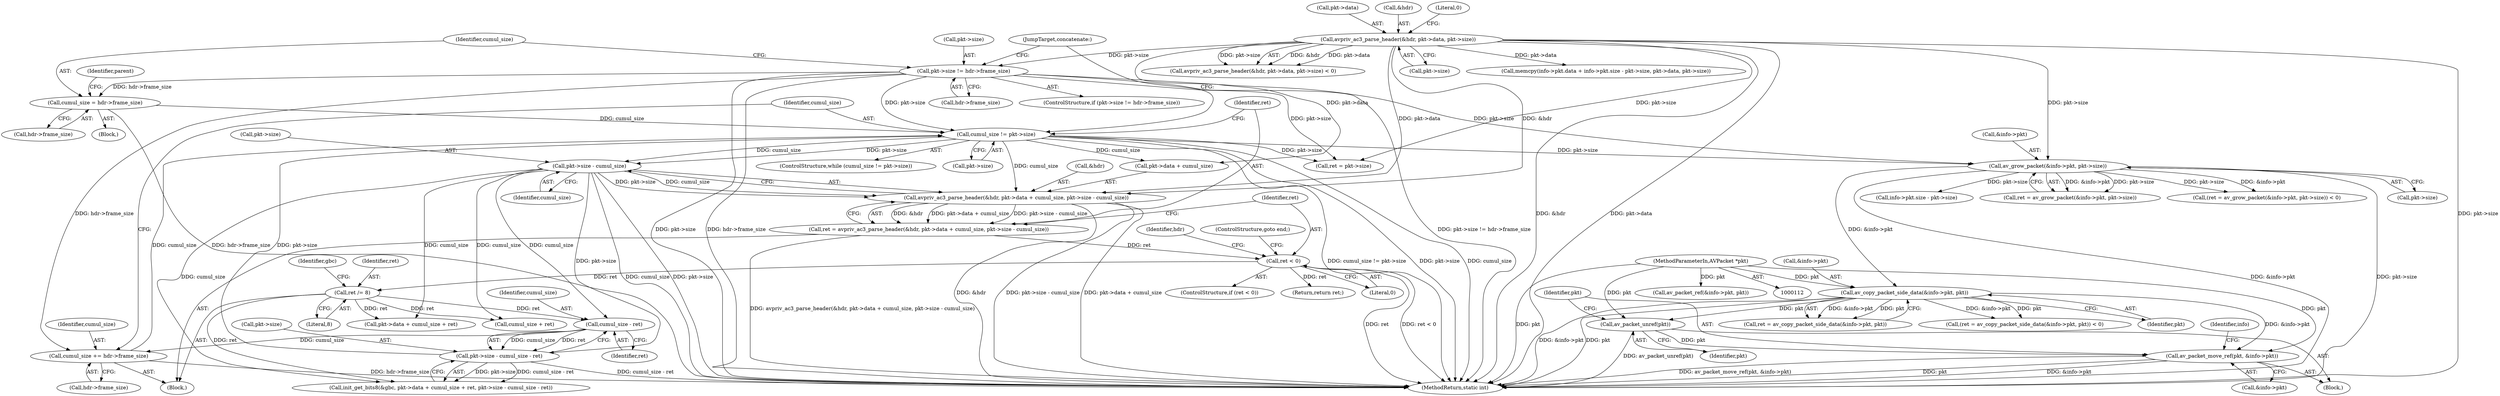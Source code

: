 digraph "0_FFmpeg_95556e27e2c1d56d9e18f5db34d6f756f3011148@API" {
"1000662" [label="(Call,av_packet_move_ref(pkt, &info->pkt))"];
"1000660" [label="(Call,av_packet_unref(pkt))"];
"1000645" [label="(Call,av_copy_packet_side_data(&info->pkt, pkt))"];
"1000595" [label="(Call,av_grow_packet(&info->pkt, pkt->size))"];
"1000149" [label="(Call,avpriv_ac3_parse_header(&hdr, pkt->data, pkt->size))"];
"1000398" [label="(Call,cumul_size != pkt->size)"];
"1000530" [label="(Call,cumul_size += hdr->frame_size)"];
"1000377" [label="(Call,pkt->size != hdr->frame_size)"];
"1000463" [label="(Call,cumul_size - ret)"];
"1000416" [label="(Call,pkt->size - cumul_size)"];
"1000446" [label="(Call,ret /= 8)"];
"1000422" [label="(Call,ret < 0)"];
"1000406" [label="(Call,ret = avpriv_ac3_parse_header(&hdr, pkt->data + cumul_size, pkt->size - cumul_size))"];
"1000408" [label="(Call,avpriv_ac3_parse_header(&hdr, pkt->data + cumul_size, pkt->size - cumul_size))"];
"1000386" [label="(Call,cumul_size = hdr->frame_size)"];
"1000459" [label="(Call,pkt->size - cumul_size - ret)"];
"1000114" [label="(MethodParameterIn,AVPacket *pkt)"];
"1000661" [label="(Identifier,pkt)"];
"1000459" [label="(Call,pkt->size - cumul_size - ret)"];
"1000464" [label="(Identifier,cumul_size)"];
"1000399" [label="(Identifier,cumul_size)"];
"1000670" [label="(Identifier,info)"];
"1000600" [label="(Call,pkt->size)"];
"1000592" [label="(Call,(ret = av_grow_packet(&info->pkt, pkt->size)) < 0)"];
"1000148" [label="(Call,avpriv_ac3_parse_header(&hdr, pkt->data, pkt->size) < 0)"];
"1000448" [label="(Literal,8)"];
"1000447" [label="(Identifier,ret)"];
"1000650" [label="(Identifier,pkt)"];
"1000429" [label="(Identifier,hdr)"];
"1000451" [label="(Identifier,gbc)"];
"1000664" [label="(Call,&info->pkt)"];
"1000416" [label="(Call,pkt->size - cumul_size)"];
"1000387" [label="(Identifier,cumul_size)"];
"1000149" [label="(Call,avpriv_ac3_parse_header(&hdr, pkt->data, pkt->size))"];
"1000446" [label="(Call,ret /= 8)"];
"1000155" [label="(Call,pkt->size)"];
"1000605" [label="(Call,memcpy(info->pkt.data + info->pkt.size - pkt->size, pkt->data, pkt->size))"];
"1000465" [label="(Identifier,ret)"];
"1000681" [label="(Return,return ret;)"];
"1000593" [label="(Call,ret = av_grow_packet(&info->pkt, pkt->size))"];
"1000409" [label="(Call,&hdr)"];
"1000422" [label="(Call,ret < 0)"];
"1000612" [label="(Call,info->pkt.size - pkt->size)"];
"1000398" [label="(Call,cumul_size != pkt->size)"];
"1000397" [label="(ControlStructure,while (cumul_size != pkt->size))"];
"1000152" [label="(Call,pkt->data)"];
"1000463" [label="(Call,cumul_size - ret)"];
"1000406" [label="(Call,ret = avpriv_ac3_parse_header(&hdr, pkt->data + cumul_size, pkt->size - cumul_size))"];
"1000408" [label="(Call,avpriv_ac3_parse_header(&hdr, pkt->data + cumul_size, pkt->size - cumul_size))"];
"1000663" [label="(Identifier,pkt)"];
"1000377" [label="(Call,pkt->size != hdr->frame_size)"];
"1000411" [label="(Call,pkt->data + cumul_size)"];
"1000452" [label="(Call,pkt->data + cumul_size + ret)"];
"1000590" [label="(Block,)"];
"1000642" [label="(Call,(ret = av_copy_packet_side_data(&info->pkt, pkt)) < 0)"];
"1000595" [label="(Call,av_grow_packet(&info->pkt, pkt->size))"];
"1000546" [label="(Call,ret = pkt->size)"];
"1000378" [label="(Call,pkt->size)"];
"1000535" [label="(JumpTarget,concatenate:)"];
"1000423" [label="(Identifier,ret)"];
"1000646" [label="(Call,&info->pkt)"];
"1000388" [label="(Call,hdr->frame_size)"];
"1000425" [label="(ControlStructure,goto end;)"];
"1000574" [label="(Call,av_packet_ref(&info->pkt, pkt))"];
"1000596" [label="(Call,&info->pkt)"];
"1000150" [label="(Call,&hdr)"];
"1000449" [label="(Call,init_get_bits8(&gbc, pkt->data + cumul_size + ret, pkt->size - cumul_size - ret))"];
"1000424" [label="(Literal,0)"];
"1000530" [label="(Call,cumul_size += hdr->frame_size)"];
"1000386" [label="(Call,cumul_size = hdr->frame_size)"];
"1000381" [label="(Call,hdr->frame_size)"];
"1000643" [label="(Call,ret = av_copy_packet_side_data(&info->pkt, pkt))"];
"1000384" [label="(Block,)"];
"1000460" [label="(Call,pkt->size)"];
"1000456" [label="(Call,cumul_size + ret)"];
"1000114" [label="(MethodParameterIn,AVPacket *pkt)"];
"1000420" [label="(Identifier,cumul_size)"];
"1000393" [label="(Identifier,parent)"];
"1000407" [label="(Identifier,ret)"];
"1000400" [label="(Call,pkt->size)"];
"1000645" [label="(Call,av_copy_packet_side_data(&info->pkt, pkt))"];
"1000158" [label="(Literal,0)"];
"1000376" [label="(ControlStructure,if (pkt->size != hdr->frame_size))"];
"1000662" [label="(Call,av_packet_move_ref(pkt, &info->pkt))"];
"1000417" [label="(Call,pkt->size)"];
"1000660" [label="(Call,av_packet_unref(pkt))"];
"1000683" [label="(MethodReturn,static int)"];
"1000421" [label="(ControlStructure,if (ret < 0))"];
"1000532" [label="(Call,hdr->frame_size)"];
"1000403" [label="(Block,)"];
"1000531" [label="(Identifier,cumul_size)"];
"1000662" -> "1000590"  [label="AST: "];
"1000662" -> "1000664"  [label="CFG: "];
"1000663" -> "1000662"  [label="AST: "];
"1000664" -> "1000662"  [label="AST: "];
"1000670" -> "1000662"  [label="CFG: "];
"1000662" -> "1000683"  [label="DDG: pkt"];
"1000662" -> "1000683"  [label="DDG: &info->pkt"];
"1000662" -> "1000683"  [label="DDG: av_packet_move_ref(pkt, &info->pkt)"];
"1000660" -> "1000662"  [label="DDG: pkt"];
"1000114" -> "1000662"  [label="DDG: pkt"];
"1000645" -> "1000662"  [label="DDG: &info->pkt"];
"1000660" -> "1000590"  [label="AST: "];
"1000660" -> "1000661"  [label="CFG: "];
"1000661" -> "1000660"  [label="AST: "];
"1000663" -> "1000660"  [label="CFG: "];
"1000660" -> "1000683"  [label="DDG: av_packet_unref(pkt)"];
"1000645" -> "1000660"  [label="DDG: pkt"];
"1000114" -> "1000660"  [label="DDG: pkt"];
"1000645" -> "1000643"  [label="AST: "];
"1000645" -> "1000650"  [label="CFG: "];
"1000646" -> "1000645"  [label="AST: "];
"1000650" -> "1000645"  [label="AST: "];
"1000643" -> "1000645"  [label="CFG: "];
"1000645" -> "1000683"  [label="DDG: pkt"];
"1000645" -> "1000683"  [label="DDG: &info->pkt"];
"1000645" -> "1000642"  [label="DDG: &info->pkt"];
"1000645" -> "1000642"  [label="DDG: pkt"];
"1000645" -> "1000643"  [label="DDG: &info->pkt"];
"1000645" -> "1000643"  [label="DDG: pkt"];
"1000595" -> "1000645"  [label="DDG: &info->pkt"];
"1000114" -> "1000645"  [label="DDG: pkt"];
"1000595" -> "1000593"  [label="AST: "];
"1000595" -> "1000600"  [label="CFG: "];
"1000596" -> "1000595"  [label="AST: "];
"1000600" -> "1000595"  [label="AST: "];
"1000593" -> "1000595"  [label="CFG: "];
"1000595" -> "1000683"  [label="DDG: pkt->size"];
"1000595" -> "1000683"  [label="DDG: &info->pkt"];
"1000595" -> "1000592"  [label="DDG: &info->pkt"];
"1000595" -> "1000592"  [label="DDG: pkt->size"];
"1000595" -> "1000593"  [label="DDG: &info->pkt"];
"1000595" -> "1000593"  [label="DDG: pkt->size"];
"1000149" -> "1000595"  [label="DDG: pkt->size"];
"1000398" -> "1000595"  [label="DDG: pkt->size"];
"1000377" -> "1000595"  [label="DDG: pkt->size"];
"1000595" -> "1000612"  [label="DDG: pkt->size"];
"1000149" -> "1000148"  [label="AST: "];
"1000149" -> "1000155"  [label="CFG: "];
"1000150" -> "1000149"  [label="AST: "];
"1000152" -> "1000149"  [label="AST: "];
"1000155" -> "1000149"  [label="AST: "];
"1000158" -> "1000149"  [label="CFG: "];
"1000149" -> "1000683"  [label="DDG: pkt->data"];
"1000149" -> "1000683"  [label="DDG: pkt->size"];
"1000149" -> "1000683"  [label="DDG: &hdr"];
"1000149" -> "1000148"  [label="DDG: &hdr"];
"1000149" -> "1000148"  [label="DDG: pkt->data"];
"1000149" -> "1000148"  [label="DDG: pkt->size"];
"1000149" -> "1000377"  [label="DDG: pkt->size"];
"1000149" -> "1000408"  [label="DDG: &hdr"];
"1000149" -> "1000408"  [label="DDG: pkt->data"];
"1000149" -> "1000411"  [label="DDG: pkt->data"];
"1000149" -> "1000546"  [label="DDG: pkt->size"];
"1000149" -> "1000605"  [label="DDG: pkt->data"];
"1000398" -> "1000397"  [label="AST: "];
"1000398" -> "1000400"  [label="CFG: "];
"1000399" -> "1000398"  [label="AST: "];
"1000400" -> "1000398"  [label="AST: "];
"1000407" -> "1000398"  [label="CFG: "];
"1000535" -> "1000398"  [label="CFG: "];
"1000398" -> "1000683"  [label="DDG: cumul_size != pkt->size"];
"1000398" -> "1000683"  [label="DDG: pkt->size"];
"1000398" -> "1000683"  [label="DDG: cumul_size"];
"1000530" -> "1000398"  [label="DDG: cumul_size"];
"1000386" -> "1000398"  [label="DDG: cumul_size"];
"1000459" -> "1000398"  [label="DDG: pkt->size"];
"1000377" -> "1000398"  [label="DDG: pkt->size"];
"1000398" -> "1000408"  [label="DDG: cumul_size"];
"1000398" -> "1000411"  [label="DDG: cumul_size"];
"1000398" -> "1000416"  [label="DDG: pkt->size"];
"1000398" -> "1000416"  [label="DDG: cumul_size"];
"1000398" -> "1000546"  [label="DDG: pkt->size"];
"1000530" -> "1000403"  [label="AST: "];
"1000530" -> "1000532"  [label="CFG: "];
"1000531" -> "1000530"  [label="AST: "];
"1000532" -> "1000530"  [label="AST: "];
"1000399" -> "1000530"  [label="CFG: "];
"1000530" -> "1000683"  [label="DDG: hdr->frame_size"];
"1000377" -> "1000530"  [label="DDG: hdr->frame_size"];
"1000463" -> "1000530"  [label="DDG: cumul_size"];
"1000377" -> "1000376"  [label="AST: "];
"1000377" -> "1000381"  [label="CFG: "];
"1000378" -> "1000377"  [label="AST: "];
"1000381" -> "1000377"  [label="AST: "];
"1000387" -> "1000377"  [label="CFG: "];
"1000535" -> "1000377"  [label="CFG: "];
"1000377" -> "1000683"  [label="DDG: pkt->size != hdr->frame_size"];
"1000377" -> "1000683"  [label="DDG: pkt->size"];
"1000377" -> "1000683"  [label="DDG: hdr->frame_size"];
"1000377" -> "1000386"  [label="DDG: hdr->frame_size"];
"1000377" -> "1000546"  [label="DDG: pkt->size"];
"1000463" -> "1000459"  [label="AST: "];
"1000463" -> "1000465"  [label="CFG: "];
"1000464" -> "1000463"  [label="AST: "];
"1000465" -> "1000463"  [label="AST: "];
"1000459" -> "1000463"  [label="CFG: "];
"1000463" -> "1000459"  [label="DDG: cumul_size"];
"1000463" -> "1000459"  [label="DDG: ret"];
"1000416" -> "1000463"  [label="DDG: cumul_size"];
"1000446" -> "1000463"  [label="DDG: ret"];
"1000416" -> "1000408"  [label="AST: "];
"1000416" -> "1000420"  [label="CFG: "];
"1000417" -> "1000416"  [label="AST: "];
"1000420" -> "1000416"  [label="AST: "];
"1000408" -> "1000416"  [label="CFG: "];
"1000416" -> "1000683"  [label="DDG: cumul_size"];
"1000416" -> "1000683"  [label="DDG: pkt->size"];
"1000416" -> "1000408"  [label="DDG: pkt->size"];
"1000416" -> "1000408"  [label="DDG: cumul_size"];
"1000416" -> "1000449"  [label="DDG: cumul_size"];
"1000416" -> "1000452"  [label="DDG: cumul_size"];
"1000416" -> "1000456"  [label="DDG: cumul_size"];
"1000416" -> "1000459"  [label="DDG: pkt->size"];
"1000446" -> "1000403"  [label="AST: "];
"1000446" -> "1000448"  [label="CFG: "];
"1000447" -> "1000446"  [label="AST: "];
"1000448" -> "1000446"  [label="AST: "];
"1000451" -> "1000446"  [label="CFG: "];
"1000422" -> "1000446"  [label="DDG: ret"];
"1000446" -> "1000449"  [label="DDG: ret"];
"1000446" -> "1000452"  [label="DDG: ret"];
"1000446" -> "1000456"  [label="DDG: ret"];
"1000422" -> "1000421"  [label="AST: "];
"1000422" -> "1000424"  [label="CFG: "];
"1000423" -> "1000422"  [label="AST: "];
"1000424" -> "1000422"  [label="AST: "];
"1000425" -> "1000422"  [label="CFG: "];
"1000429" -> "1000422"  [label="CFG: "];
"1000422" -> "1000683"  [label="DDG: ret"];
"1000422" -> "1000683"  [label="DDG: ret < 0"];
"1000406" -> "1000422"  [label="DDG: ret"];
"1000422" -> "1000681"  [label="DDG: ret"];
"1000406" -> "1000403"  [label="AST: "];
"1000406" -> "1000408"  [label="CFG: "];
"1000407" -> "1000406"  [label="AST: "];
"1000408" -> "1000406"  [label="AST: "];
"1000423" -> "1000406"  [label="CFG: "];
"1000406" -> "1000683"  [label="DDG: avpriv_ac3_parse_header(&hdr, pkt->data + cumul_size, pkt->size - cumul_size)"];
"1000408" -> "1000406"  [label="DDG: &hdr"];
"1000408" -> "1000406"  [label="DDG: pkt->data + cumul_size"];
"1000408" -> "1000406"  [label="DDG: pkt->size - cumul_size"];
"1000409" -> "1000408"  [label="AST: "];
"1000411" -> "1000408"  [label="AST: "];
"1000408" -> "1000683"  [label="DDG: pkt->data + cumul_size"];
"1000408" -> "1000683"  [label="DDG: &hdr"];
"1000408" -> "1000683"  [label="DDG: pkt->size - cumul_size"];
"1000386" -> "1000384"  [label="AST: "];
"1000386" -> "1000388"  [label="CFG: "];
"1000387" -> "1000386"  [label="AST: "];
"1000388" -> "1000386"  [label="AST: "];
"1000393" -> "1000386"  [label="CFG: "];
"1000386" -> "1000683"  [label="DDG: hdr->frame_size"];
"1000459" -> "1000449"  [label="AST: "];
"1000460" -> "1000459"  [label="AST: "];
"1000449" -> "1000459"  [label="CFG: "];
"1000459" -> "1000683"  [label="DDG: cumul_size - ret"];
"1000459" -> "1000449"  [label="DDG: pkt->size"];
"1000459" -> "1000449"  [label="DDG: cumul_size - ret"];
"1000114" -> "1000112"  [label="AST: "];
"1000114" -> "1000683"  [label="DDG: pkt"];
"1000114" -> "1000574"  [label="DDG: pkt"];
}

